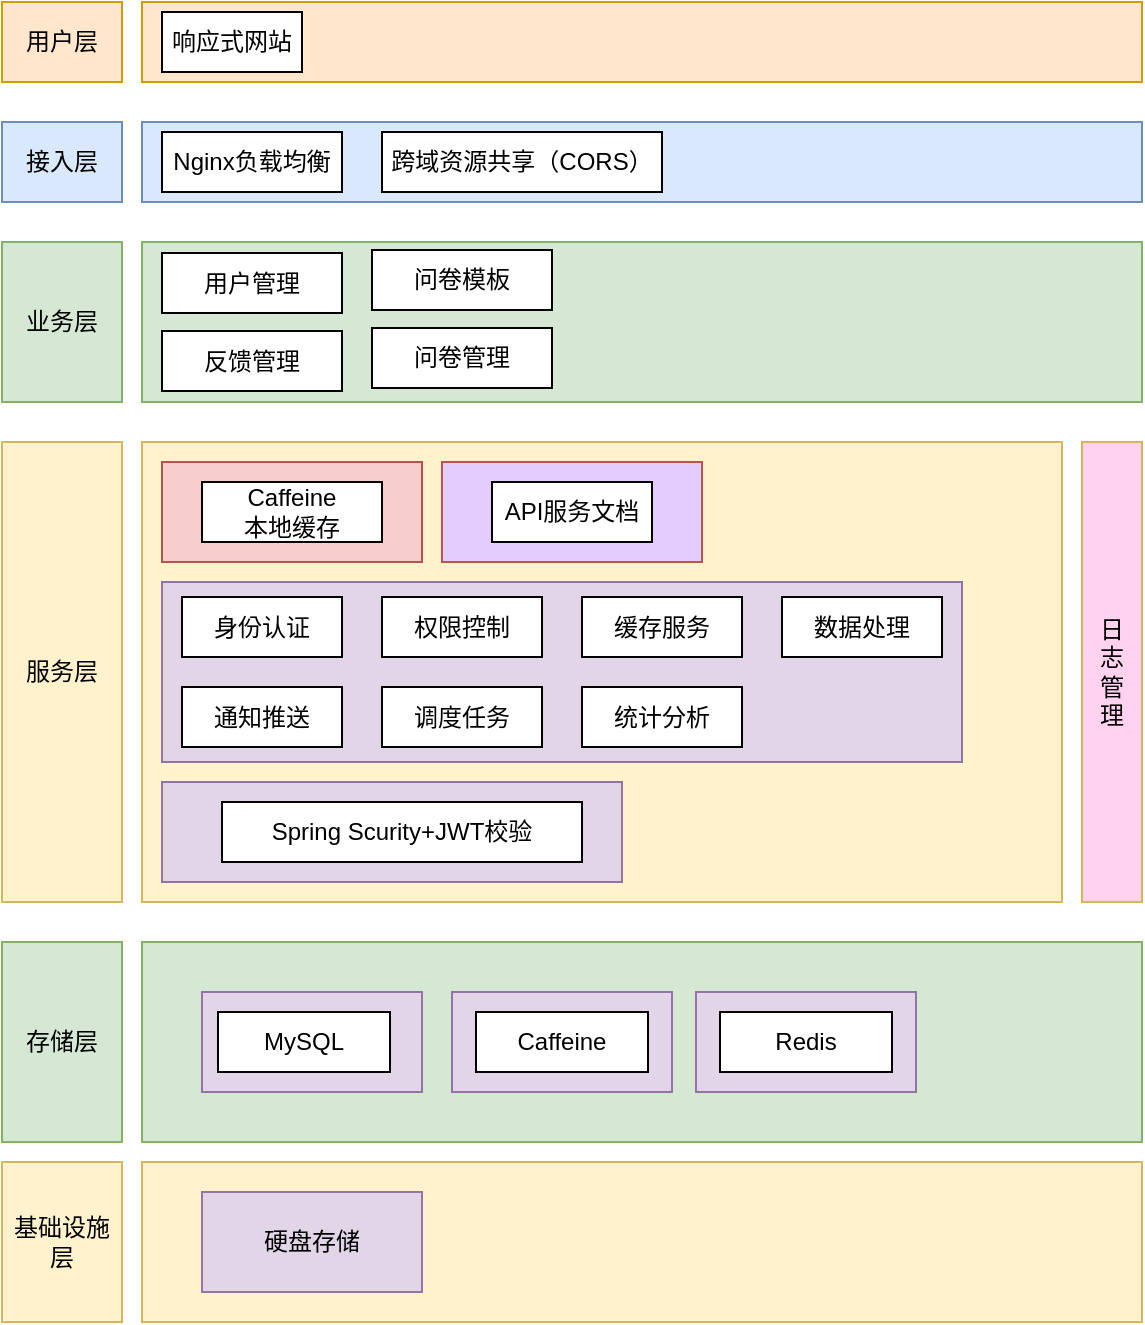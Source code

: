 <mxfile version="26.1.3">
  <diagram id="prtHgNgQTEPvFCAcTncT" name="Page-1">
    <mxGraphModel dx="1050" dy="530" grid="0" gridSize="10" guides="1" tooltips="1" connect="1" arrows="1" fold="1" page="1" pageScale="1" pageWidth="827" pageHeight="1169" math="0" shadow="0">
      <root>
        <mxCell id="0" />
        <mxCell id="1" parent="0" />
        <mxCell id="aHkYz6bdVNfBAJ9LZjZX-3" value="用户层" style="rounded=0;whiteSpace=wrap;html=1;fillColor=#ffe6cc;strokeColor=#d79b00;" parent="1" vertex="1">
          <mxGeometry x="70" y="40" width="60" height="40" as="geometry" />
        </mxCell>
        <mxCell id="aHkYz6bdVNfBAJ9LZjZX-4" value="" style="rounded=0;whiteSpace=wrap;html=1;fillColor=#ffe6cc;strokeColor=#d79b00;" parent="1" vertex="1">
          <mxGeometry x="140" y="40" width="500" height="40" as="geometry" />
        </mxCell>
        <mxCell id="aHkYz6bdVNfBAJ9LZjZX-5" value="响应式网站" style="rounded=0;whiteSpace=wrap;html=1;" parent="1" vertex="1">
          <mxGeometry x="150" y="45" width="70" height="30" as="geometry" />
        </mxCell>
        <mxCell id="aHkYz6bdVNfBAJ9LZjZX-6" value="接入层" style="rounded=0;whiteSpace=wrap;html=1;fillColor=#dae8fc;strokeColor=#6c8ebf;" parent="1" vertex="1">
          <mxGeometry x="70" y="100" width="60" height="40" as="geometry" />
        </mxCell>
        <mxCell id="aHkYz6bdVNfBAJ9LZjZX-7" value="" style="rounded=0;whiteSpace=wrap;html=1;fillColor=#dae8fc;strokeColor=#6c8ebf;" parent="1" vertex="1">
          <mxGeometry x="140" y="100" width="500" height="40" as="geometry" />
        </mxCell>
        <mxCell id="aHkYz6bdVNfBAJ9LZjZX-8" value="Nginx负载均衡" style="rounded=0;whiteSpace=wrap;html=1;" parent="1" vertex="1">
          <mxGeometry x="150" y="105" width="90" height="30" as="geometry" />
        </mxCell>
        <mxCell id="aHkYz6bdVNfBAJ9LZjZX-9" value="跨域资源共享（CORS）" style="rounded=0;whiteSpace=wrap;html=1;" parent="1" vertex="1">
          <mxGeometry x="260" y="105" width="140" height="30" as="geometry" />
        </mxCell>
        <mxCell id="aHkYz6bdVNfBAJ9LZjZX-10" value="业务层" style="rounded=0;whiteSpace=wrap;html=1;fillColor=#d5e8d4;strokeColor=#82b366;" parent="1" vertex="1">
          <mxGeometry x="70" y="160" width="60" height="80" as="geometry" />
        </mxCell>
        <mxCell id="aHkYz6bdVNfBAJ9LZjZX-11" value="" style="rounded=0;whiteSpace=wrap;html=1;fillColor=#d5e8d4;strokeColor=#82b366;" parent="1" vertex="1">
          <mxGeometry x="140" y="160" width="500" height="80" as="geometry" />
        </mxCell>
        <mxCell id="aHkYz6bdVNfBAJ9LZjZX-13" value="用户管理" style="rounded=0;whiteSpace=wrap;html=1;" parent="1" vertex="1">
          <mxGeometry x="150" y="165.5" width="90" height="30" as="geometry" />
        </mxCell>
        <mxCell id="aHkYz6bdVNfBAJ9LZjZX-15" value="问卷模板" style="rounded=0;whiteSpace=wrap;html=1;" parent="1" vertex="1">
          <mxGeometry x="255" y="164" width="90" height="30" as="geometry" />
        </mxCell>
        <mxCell id="aHkYz6bdVNfBAJ9LZjZX-16" value="问卷管理" style="rounded=0;whiteSpace=wrap;html=1;" parent="1" vertex="1">
          <mxGeometry x="255" y="203" width="90" height="30" as="geometry" />
        </mxCell>
        <mxCell id="aHkYz6bdVNfBAJ9LZjZX-17" value="反馈管理" style="rounded=0;whiteSpace=wrap;html=1;" parent="1" vertex="1">
          <mxGeometry x="150" y="204.5" width="90" height="30" as="geometry" />
        </mxCell>
        <mxCell id="aHkYz6bdVNfBAJ9LZjZX-20" value="服务层" style="rounded=0;whiteSpace=wrap;html=1;fillColor=#fff2cc;strokeColor=#d6b656;" parent="1" vertex="1">
          <mxGeometry x="70" y="260" width="60" height="230" as="geometry" />
        </mxCell>
        <mxCell id="aHkYz6bdVNfBAJ9LZjZX-21" value="" style="rounded=0;whiteSpace=wrap;html=1;fillColor=#fff2cc;strokeColor=#d6b656;" parent="1" vertex="1">
          <mxGeometry x="140" y="260" width="460" height="230" as="geometry" />
        </mxCell>
        <mxCell id="joBLQS6-zFuhAH_D9AVD-7" value="" style="rounded=0;whiteSpace=wrap;html=1;fillColor=#e1d5e7;strokeColor=#9673a6;" parent="1" vertex="1">
          <mxGeometry x="150" y="330" width="400" height="90" as="geometry" />
        </mxCell>
        <mxCell id="aHkYz6bdVNfBAJ9LZjZX-23" value="身份认证" style="rounded=0;whiteSpace=wrap;html=1;" parent="1" vertex="1">
          <mxGeometry x="160" y="337.5" width="80" height="30" as="geometry" />
        </mxCell>
        <mxCell id="aHkYz6bdVNfBAJ9LZjZX-25" value="" style="rounded=0;whiteSpace=wrap;html=1;fillColor=#f8cecc;strokeColor=#b85450;" parent="1" vertex="1">
          <mxGeometry x="150" y="270" width="130" height="50" as="geometry" />
        </mxCell>
        <mxCell id="aHkYz6bdVNfBAJ9LZjZX-27" value="Caffeine&lt;div&gt;本地缓存&lt;/div&gt;" style="rounded=0;whiteSpace=wrap;html=1;" parent="1" vertex="1">
          <mxGeometry x="170" y="280" width="90" height="30" as="geometry" />
        </mxCell>
        <mxCell id="aHkYz6bdVNfBAJ9LZjZX-28" value="权限控制" style="rounded=0;whiteSpace=wrap;html=1;" parent="1" vertex="1">
          <mxGeometry x="260" y="337.5" width="80" height="30" as="geometry" />
        </mxCell>
        <mxCell id="joBLQS6-zFuhAH_D9AVD-1" value="缓存服务" style="rounded=0;whiteSpace=wrap;html=1;" parent="1" vertex="1">
          <mxGeometry x="360" y="337.5" width="80" height="30" as="geometry" />
        </mxCell>
        <mxCell id="joBLQS6-zFuhAH_D9AVD-2" value="数据处理" style="rounded=0;whiteSpace=wrap;html=1;" parent="1" vertex="1">
          <mxGeometry x="460" y="337.5" width="80" height="30" as="geometry" />
        </mxCell>
        <mxCell id="joBLQS6-zFuhAH_D9AVD-3" value="通知推送" style="rounded=0;whiteSpace=wrap;html=1;" parent="1" vertex="1">
          <mxGeometry x="160" y="382.5" width="80" height="30" as="geometry" />
        </mxCell>
        <mxCell id="joBLQS6-zFuhAH_D9AVD-4" value="调度任务" style="rounded=0;whiteSpace=wrap;html=1;" parent="1" vertex="1">
          <mxGeometry x="260" y="382.5" width="80" height="30" as="geometry" />
        </mxCell>
        <mxCell id="joBLQS6-zFuhAH_D9AVD-6" value="统计分析" style="rounded=0;whiteSpace=wrap;html=1;" parent="1" vertex="1">
          <mxGeometry x="360" y="382.5" width="80" height="30" as="geometry" />
        </mxCell>
        <mxCell id="joBLQS6-zFuhAH_D9AVD-9" value="" style="rounded=0;whiteSpace=wrap;html=1;fillColor=#E5CCFF;strokeColor=#b85450;" parent="1" vertex="1">
          <mxGeometry x="290" y="270" width="130" height="50" as="geometry" />
        </mxCell>
        <mxCell id="joBLQS6-zFuhAH_D9AVD-8" value="API服务文档" style="rounded=0;whiteSpace=wrap;html=1;" parent="1" vertex="1">
          <mxGeometry x="315" y="280" width="80" height="30" as="geometry" />
        </mxCell>
        <mxCell id="joBLQS6-zFuhAH_D9AVD-11" value="日&lt;div&gt;&lt;span style=&quot;background-color: transparent; color: light-dark(rgb(0, 0, 0), rgb(255, 255, 255));&quot;&gt;志&lt;/span&gt;&lt;/div&gt;&lt;div&gt;&lt;span style=&quot;background-color: transparent; color: light-dark(rgb(0, 0, 0), rgb(255, 255, 255));&quot;&gt;管&lt;/span&gt;&lt;/div&gt;&lt;div&gt;&lt;span style=&quot;background-color: transparent; color: light-dark(rgb(0, 0, 0), rgb(255, 255, 255));&quot;&gt;理&lt;/span&gt;&lt;br&gt;&lt;/div&gt;" style="rounded=0;whiteSpace=wrap;html=1;fillColor=#FFD3EF;strokeColor=#d6b656;" parent="1" vertex="1">
          <mxGeometry x="610" y="260" width="30" height="230" as="geometry" />
        </mxCell>
        <mxCell id="w2GmNNTeTJ_L6q-KzxWu-1" value="" style="rounded=0;whiteSpace=wrap;html=1;fillColor=#e1d5e7;strokeColor=#9673a6;" parent="1" vertex="1">
          <mxGeometry x="150" y="430" width="230" height="50" as="geometry" />
        </mxCell>
        <mxCell id="w2GmNNTeTJ_L6q-KzxWu-2" value="Spring Scurity+JWT校验" style="rounded=0;whiteSpace=wrap;html=1;" parent="1" vertex="1">
          <mxGeometry x="180" y="440" width="180" height="30" as="geometry" />
        </mxCell>
        <mxCell id="w2GmNNTeTJ_L6q-KzxWu-3" value="存储层&lt;span style=&quot;color: rgba(0, 0, 0, 0); font-family: monospace; font-size: 0px; text-align: start; text-wrap: nowrap;&quot;&gt;%3CmxGraphModel%3E%3Croot%3E%3CmxCell%20id%3D%220%22%2F%3E%3CmxCell%20id%3D%221%22%20parent%3D%220%22%2F%3E%3CmxCell%20id%3D%222%22%20value%3D%22%E6%9C%8D%E5%8A%A1%E5%B1%82%22%20style%3D%22rounded%3D0%3BwhiteSpace%3Dwrap%3Bhtml%3D1%3BfillColor%3D%23fff2cc%3BstrokeColor%3D%23d6b656%3B%22%20vertex%3D%221%22%20parent%3D%221%22%3E%3CmxGeometry%20x%3D%2270%22%20y%3D%22260%22%20width%3D%2260%22%20height%3D%22230%22%20as%3D%22geometry%22%2F%3E%3C%2FmxCell%3E%3C%2Froot%3E%3C%2FmxGraphModel%3E&lt;/span&gt;" style="rounded=0;whiteSpace=wrap;html=1;fillColor=#d5e8d4;strokeColor=#82b366;" parent="1" vertex="1">
          <mxGeometry x="70" y="510" width="60" height="100" as="geometry" />
        </mxCell>
        <mxCell id="w2GmNNTeTJ_L6q-KzxWu-4" value="" style="rounded=0;whiteSpace=wrap;html=1;fillColor=#d5e8d4;strokeColor=#82b366;" parent="1" vertex="1">
          <mxGeometry x="140" y="510" width="500" height="100" as="geometry" />
        </mxCell>
        <mxCell id="w2GmNNTeTJ_L6q-KzxWu-5" value="" style="rounded=0;whiteSpace=wrap;html=1;fillColor=#e1d5e7;strokeColor=#9673a6;" parent="1" vertex="1">
          <mxGeometry x="170" y="535" width="110" height="50" as="geometry" />
        </mxCell>
        <mxCell id="w2GmNNTeTJ_L6q-KzxWu-6" value="" style="rounded=0;whiteSpace=wrap;html=1;fillColor=#e1d5e7;strokeColor=#9673a6;" parent="1" vertex="1">
          <mxGeometry x="295" y="535" width="110" height="50" as="geometry" />
        </mxCell>
        <mxCell id="w2GmNNTeTJ_L6q-KzxWu-7" value="基础设施层" style="rounded=0;whiteSpace=wrap;html=1;fillColor=#fff2cc;strokeColor=#d6b656;" parent="1" vertex="1">
          <mxGeometry x="70" y="620" width="60" height="80" as="geometry" />
        </mxCell>
        <mxCell id="w2GmNNTeTJ_L6q-KzxWu-8" value="" style="rounded=0;whiteSpace=wrap;html=1;fillColor=#fff2cc;strokeColor=#d6b656;" parent="1" vertex="1">
          <mxGeometry x="140" y="620" width="500" height="80" as="geometry" />
        </mxCell>
        <mxCell id="w2GmNNTeTJ_L6q-KzxWu-9" value="硬盘存储" style="rounded=0;whiteSpace=wrap;html=1;fillColor=#e1d5e7;strokeColor=#9673a6;" parent="1" vertex="1">
          <mxGeometry x="170" y="635" width="110" height="50" as="geometry" />
        </mxCell>
        <mxCell id="XzxlfAT-3YHtHr9w-grD-1" value="MySQL" style="rounded=0;whiteSpace=wrap;html=1;" parent="1" vertex="1">
          <mxGeometry x="178" y="545" width="86" height="30" as="geometry" />
        </mxCell>
        <mxCell id="XzxlfAT-3YHtHr9w-grD-2" value="Caffeine" style="rounded=0;whiteSpace=wrap;html=1;" parent="1" vertex="1">
          <mxGeometry x="307" y="545" width="86" height="30" as="geometry" />
        </mxCell>
        <mxCell id="erRjSFnhsW8VtrjBHMLE-2" value="" style="rounded=0;whiteSpace=wrap;html=1;fillColor=#e1d5e7;strokeColor=#9673a6;" vertex="1" parent="1">
          <mxGeometry x="417" y="535" width="110" height="50" as="geometry" />
        </mxCell>
        <mxCell id="erRjSFnhsW8VtrjBHMLE-3" value="Redis" style="rounded=0;whiteSpace=wrap;html=1;" vertex="1" parent="1">
          <mxGeometry x="429" y="545" width="86" height="30" as="geometry" />
        </mxCell>
      </root>
    </mxGraphModel>
  </diagram>
</mxfile>
